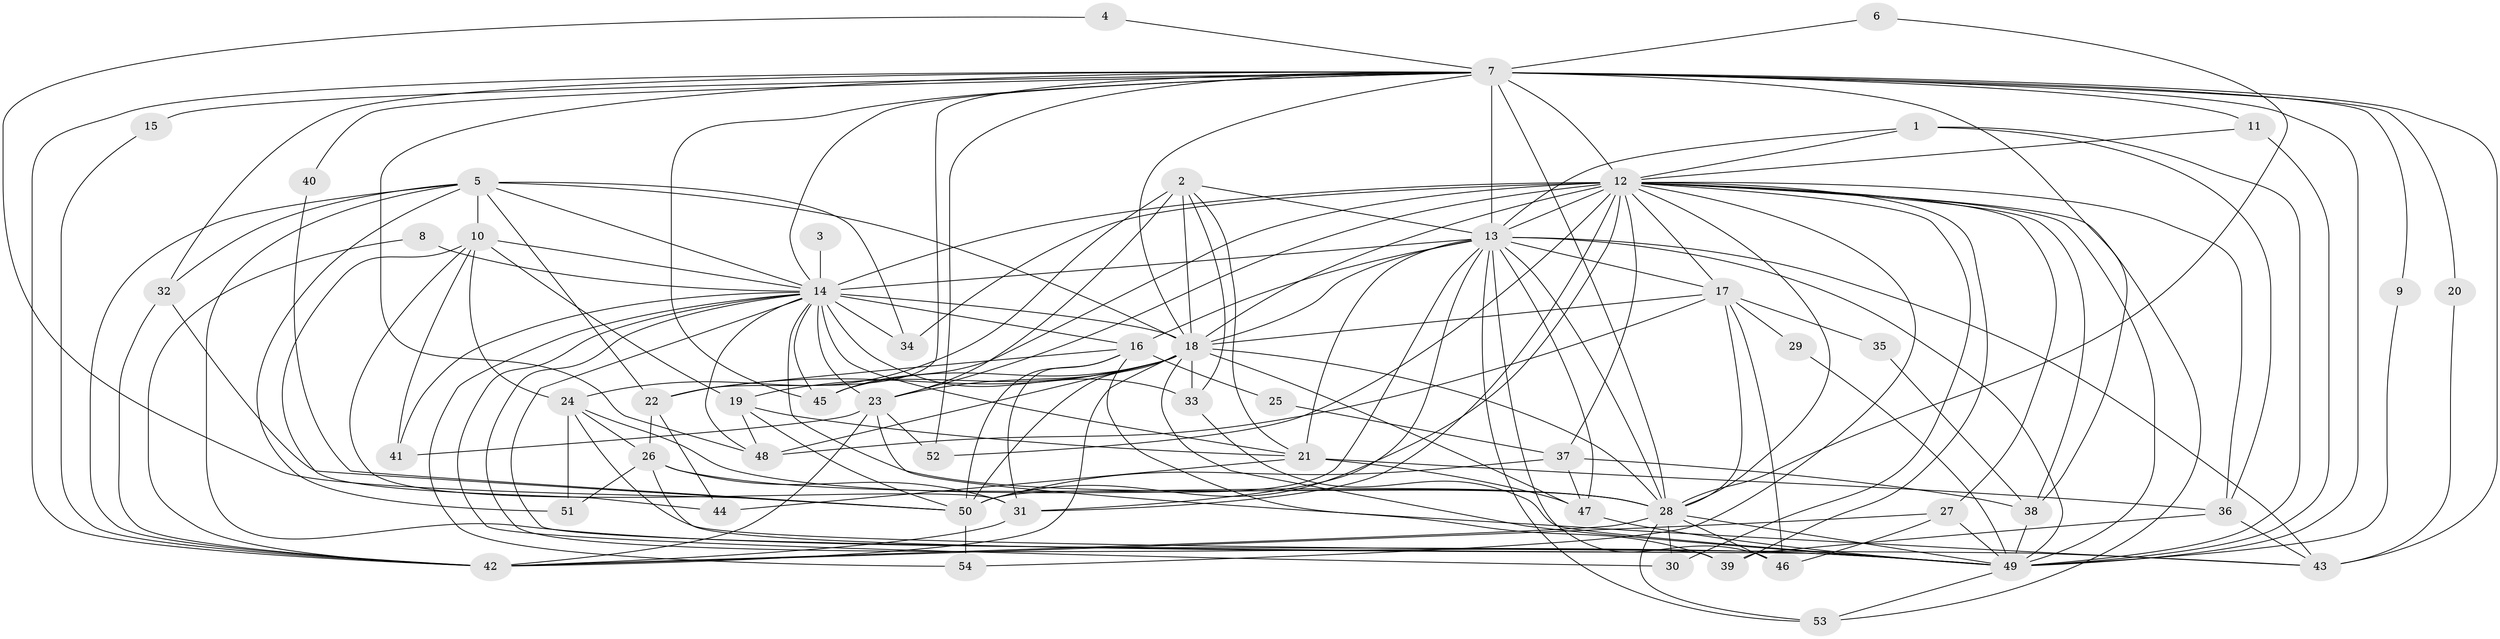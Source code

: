 // original degree distribution, {27: 0.007462686567164179, 28: 0.007462686567164179, 16: 0.007462686567164179, 15: 0.007462686567164179, 24: 0.007462686567164179, 25: 0.007462686567164179, 21: 0.022388059701492536, 14: 0.007462686567164179, 12: 0.007462686567164179, 3: 0.15671641791044777, 4: 0.07462686567164178, 9: 0.022388059701492536, 5: 0.05223880597014925, 2: 0.5597014925373134, 10: 0.007462686567164179, 7: 0.007462686567164179, 6: 0.03731343283582089}
// Generated by graph-tools (version 1.1) at 2025/36/03/04/25 23:36:18]
// undirected, 54 vertices, 170 edges
graph export_dot {
  node [color=gray90,style=filled];
  1;
  2;
  3;
  4;
  5;
  6;
  7;
  8;
  9;
  10;
  11;
  12;
  13;
  14;
  15;
  16;
  17;
  18;
  19;
  20;
  21;
  22;
  23;
  24;
  25;
  26;
  27;
  28;
  29;
  30;
  31;
  32;
  33;
  34;
  35;
  36;
  37;
  38;
  39;
  40;
  41;
  42;
  43;
  44;
  45;
  46;
  47;
  48;
  49;
  50;
  51;
  52;
  53;
  54;
  1 -- 12 [weight=1.0];
  1 -- 13 [weight=1.0];
  1 -- 36 [weight=1.0];
  1 -- 49 [weight=1.0];
  2 -- 13 [weight=1.0];
  2 -- 18 [weight=1.0];
  2 -- 21 [weight=1.0];
  2 -- 23 [weight=1.0];
  2 -- 24 [weight=1.0];
  2 -- 33 [weight=1.0];
  3 -- 14 [weight=1.0];
  4 -- 7 [weight=1.0];
  4 -- 50 [weight=1.0];
  5 -- 10 [weight=1.0];
  5 -- 14 [weight=1.0];
  5 -- 18 [weight=1.0];
  5 -- 22 [weight=1.0];
  5 -- 32 [weight=1.0];
  5 -- 34 [weight=1.0];
  5 -- 42 [weight=1.0];
  5 -- 49 [weight=1.0];
  5 -- 51 [weight=1.0];
  6 -- 7 [weight=1.0];
  6 -- 28 [weight=1.0];
  7 -- 9 [weight=1.0];
  7 -- 11 [weight=1.0];
  7 -- 12 [weight=3.0];
  7 -- 13 [weight=3.0];
  7 -- 14 [weight=1.0];
  7 -- 15 [weight=2.0];
  7 -- 18 [weight=2.0];
  7 -- 20 [weight=1.0];
  7 -- 22 [weight=1.0];
  7 -- 28 [weight=1.0];
  7 -- 32 [weight=1.0];
  7 -- 38 [weight=1.0];
  7 -- 40 [weight=1.0];
  7 -- 42 [weight=1.0];
  7 -- 43 [weight=1.0];
  7 -- 45 [weight=1.0];
  7 -- 48 [weight=1.0];
  7 -- 49 [weight=1.0];
  7 -- 52 [weight=1.0];
  8 -- 14 [weight=1.0];
  8 -- 42 [weight=1.0];
  9 -- 49 [weight=1.0];
  10 -- 14 [weight=1.0];
  10 -- 19 [weight=1.0];
  10 -- 24 [weight=1.0];
  10 -- 31 [weight=1.0];
  10 -- 41 [weight=1.0];
  10 -- 44 [weight=1.0];
  11 -- 12 [weight=1.0];
  11 -- 49 [weight=1.0];
  12 -- 13 [weight=6.0];
  12 -- 14 [weight=3.0];
  12 -- 17 [weight=1.0];
  12 -- 18 [weight=3.0];
  12 -- 23 [weight=2.0];
  12 -- 27 [weight=1.0];
  12 -- 28 [weight=3.0];
  12 -- 30 [weight=1.0];
  12 -- 31 [weight=1.0];
  12 -- 34 [weight=1.0];
  12 -- 36 [weight=1.0];
  12 -- 37 [weight=1.0];
  12 -- 38 [weight=2.0];
  12 -- 39 [weight=1.0];
  12 -- 45 [weight=1.0];
  12 -- 49 [weight=4.0];
  12 -- 50 [weight=2.0];
  12 -- 52 [weight=1.0];
  12 -- 53 [weight=1.0];
  12 -- 54 [weight=1.0];
  13 -- 14 [weight=3.0];
  13 -- 16 [weight=1.0];
  13 -- 17 [weight=1.0];
  13 -- 18 [weight=2.0];
  13 -- 21 [weight=1.0];
  13 -- 28 [weight=4.0];
  13 -- 31 [weight=1.0];
  13 -- 43 [weight=1.0];
  13 -- 46 [weight=1.0];
  13 -- 47 [weight=1.0];
  13 -- 49 [weight=3.0];
  13 -- 50 [weight=2.0];
  13 -- 53 [weight=1.0];
  14 -- 16 [weight=1.0];
  14 -- 18 [weight=2.0];
  14 -- 21 [weight=2.0];
  14 -- 23 [weight=1.0];
  14 -- 28 [weight=1.0];
  14 -- 30 [weight=1.0];
  14 -- 33 [weight=1.0];
  14 -- 34 [weight=1.0];
  14 -- 39 [weight=1.0];
  14 -- 41 [weight=1.0];
  14 -- 45 [weight=1.0];
  14 -- 48 [weight=1.0];
  14 -- 49 [weight=1.0];
  14 -- 54 [weight=1.0];
  15 -- 42 [weight=1.0];
  16 -- 22 [weight=1.0];
  16 -- 25 [weight=1.0];
  16 -- 31 [weight=1.0];
  16 -- 39 [weight=1.0];
  16 -- 50 [weight=1.0];
  17 -- 18 [weight=1.0];
  17 -- 28 [weight=1.0];
  17 -- 29 [weight=1.0];
  17 -- 35 [weight=1.0];
  17 -- 46 [weight=1.0];
  17 -- 48 [weight=1.0];
  18 -- 19 [weight=1.0];
  18 -- 22 [weight=1.0];
  18 -- 23 [weight=2.0];
  18 -- 28 [weight=2.0];
  18 -- 33 [weight=1.0];
  18 -- 42 [weight=1.0];
  18 -- 45 [weight=1.0];
  18 -- 47 [weight=1.0];
  18 -- 48 [weight=1.0];
  18 -- 49 [weight=1.0];
  18 -- 50 [weight=1.0];
  19 -- 21 [weight=1.0];
  19 -- 48 [weight=1.0];
  19 -- 50 [weight=1.0];
  20 -- 43 [weight=1.0];
  21 -- 36 [weight=1.0];
  21 -- 44 [weight=1.0];
  21 -- 47 [weight=1.0];
  22 -- 26 [weight=1.0];
  22 -- 44 [weight=1.0];
  23 -- 41 [weight=1.0];
  23 -- 42 [weight=1.0];
  23 -- 43 [weight=1.0];
  23 -- 52 [weight=1.0];
  24 -- 26 [weight=1.0];
  24 -- 28 [weight=1.0];
  24 -- 43 [weight=1.0];
  24 -- 51 [weight=1.0];
  25 -- 37 [weight=1.0];
  26 -- 28 [weight=1.0];
  26 -- 31 [weight=1.0];
  26 -- 49 [weight=1.0];
  26 -- 51 [weight=1.0];
  27 -- 42 [weight=1.0];
  27 -- 46 [weight=1.0];
  27 -- 49 [weight=1.0];
  28 -- 30 [weight=1.0];
  28 -- 42 [weight=1.0];
  28 -- 46 [weight=1.0];
  28 -- 49 [weight=2.0];
  28 -- 53 [weight=1.0];
  29 -- 49 [weight=1.0];
  31 -- 42 [weight=1.0];
  32 -- 42 [weight=1.0];
  32 -- 50 [weight=1.0];
  33 -- 49 [weight=2.0];
  35 -- 38 [weight=1.0];
  36 -- 39 [weight=1.0];
  36 -- 43 [weight=1.0];
  37 -- 38 [weight=1.0];
  37 -- 47 [weight=1.0];
  37 -- 50 [weight=1.0];
  38 -- 49 [weight=1.0];
  40 -- 50 [weight=1.0];
  47 -- 49 [weight=1.0];
  49 -- 53 [weight=1.0];
  50 -- 54 [weight=1.0];
}
